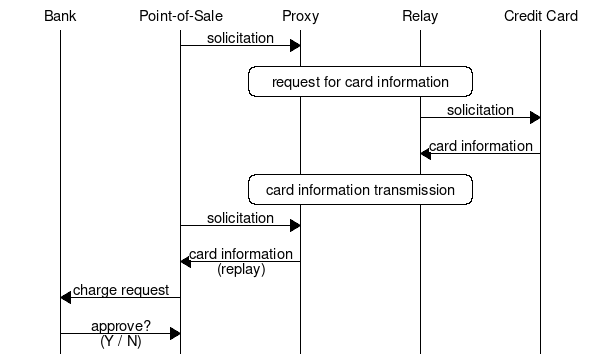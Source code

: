 # Current CC Protocol
msc {
 arcgradient = 0;


 a [label="Bank"],b [label="Point-of-Sale"],c [label="Proxy"], d [label="Relay"], e [label="Credit Card"];


 b=>c [label="solicitation"];
 c rbox d [label="request for card information"];

 d=>e [label="solicitation"];
 e=>d [label="card information"];
 c rbox d [label="card information transmission"];
 b=>c [label="solicitation"];
 c=>b [label="card information\n(replay)"];
 b=>a [label="charge request"];
 a=>b [label="approve?\n(Y / N)"];
}
